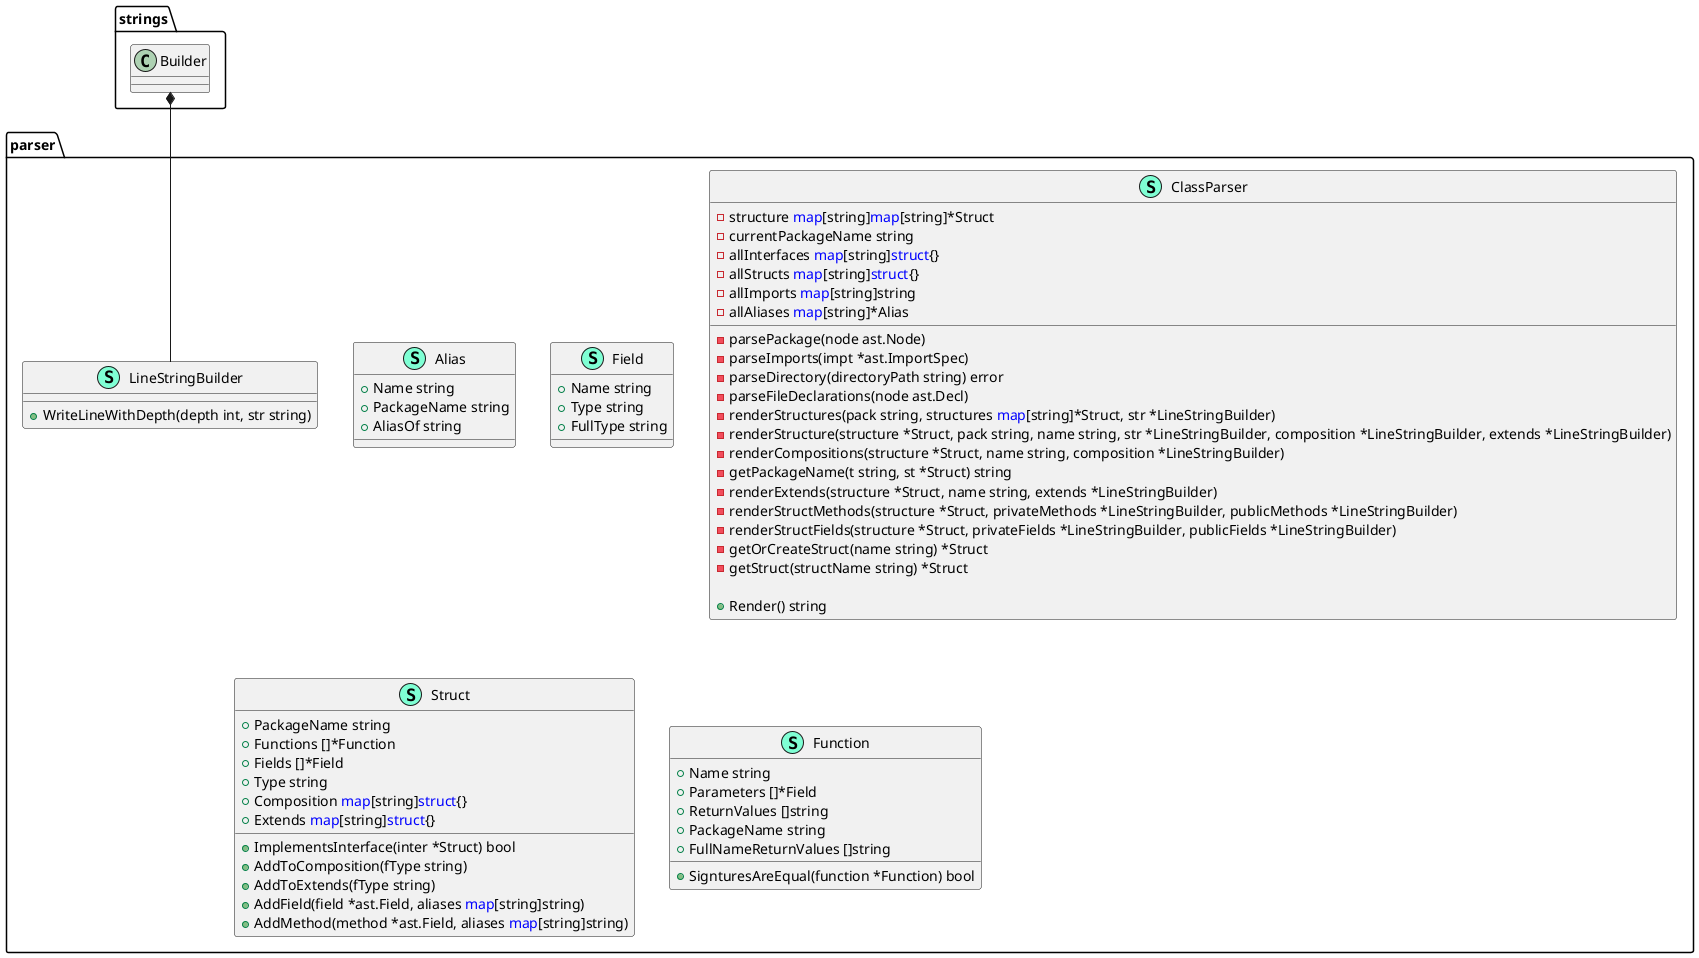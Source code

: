 @startuml
namespace parser {
    class Alias << (S,Aquamarine) >> {
        + Name string
        + PackageName string
        + AliasOf string

    }
    class Field << (S,Aquamarine) >> {
        + Name string
        + Type string
        + FullType string

    }
    class LineStringBuilder << (S,Aquamarine) >> {
        + WriteLineWithDepth(depth int, str string) 

    }
    class ClassParser << (S,Aquamarine) >> {
        - structure <font color=blue>map</font>[string]<font color=blue>map</font>[string]*Struct
        - currentPackageName string
        - allInterfaces <font color=blue>map</font>[string]<font color=blue>struct</font>{}
        - allStructs <font color=blue>map</font>[string]<font color=blue>struct</font>{}
        - allImports <font color=blue>map</font>[string]string
        - allAliases <font color=blue>map</font>[string]*Alias

        - parsePackage(node ast.Node) 
        - parseImports(impt *ast.ImportSpec) 
        - parseDirectory(directoryPath string) error
        - parseFileDeclarations(node ast.Decl) 
        - renderStructures(pack string, structures <font color=blue>map</font>[string]*Struct, str *LineStringBuilder) 
        - renderStructure(structure *Struct, pack string, name string, str *LineStringBuilder, composition *LineStringBuilder, extends *LineStringBuilder) 
        - renderCompositions(structure *Struct, name string, composition *LineStringBuilder) 
        - getPackageName(t string, st *Struct) string
        - renderExtends(structure *Struct, name string, extends *LineStringBuilder) 
        - renderStructMethods(structure *Struct, privateMethods *LineStringBuilder, publicMethods *LineStringBuilder) 
        - renderStructFields(structure *Struct, privateFields *LineStringBuilder, publicFields *LineStringBuilder) 
        - getOrCreateStruct(name string) *Struct
        - getStruct(structName string) *Struct

        + Render() string

    }
    class Struct << (S,Aquamarine) >> {
        + PackageName string
        + Functions []*Function
        + Fields []*Field
        + Type string
        + Composition <font color=blue>map</font>[string]<font color=blue>struct</font>{}
        + Extends <font color=blue>map</font>[string]<font color=blue>struct</font>{}

        + ImplementsInterface(inter *Struct) bool
        + AddToComposition(fType string) 
        + AddToExtends(fType string) 
        + AddField(field *ast.Field, aliases <font color=blue>map</font>[string]string) 
        + AddMethod(method *ast.Field, aliases <font color=blue>map</font>[string]string) 

    }
    class Function << (S,Aquamarine) >> {
        + Name string
        + Parameters []*Field
        + ReturnValues []string
        + PackageName string
        + FullNameReturnValues []string

        + SignturesAreEqual(function *Function) bool

    }
}
strings.Builder *-- parser.LineStringBuilder


@enduml
